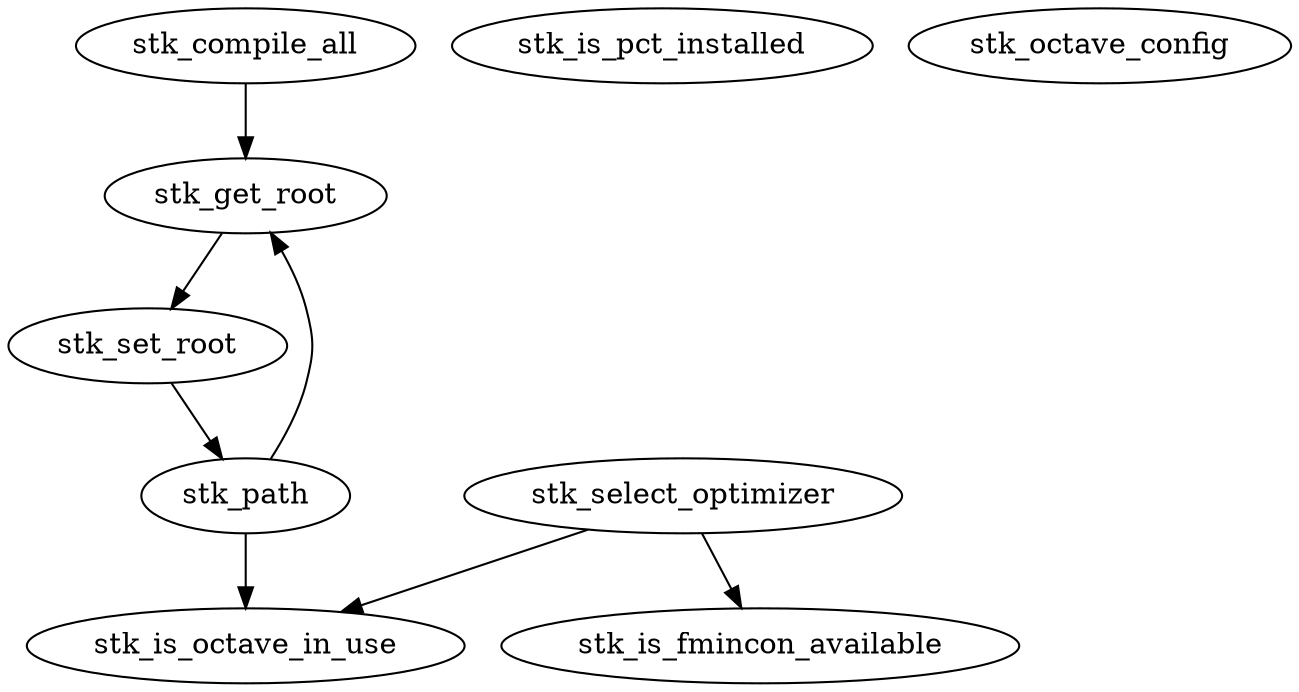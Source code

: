 /* Created by mdot for Matlab */
digraph m2html {
  stk_compile_all -> stk_get_root;
  stk_get_root -> stk_set_root;
  stk_path -> stk_get_root;
  stk_path -> stk_is_octave_in_use;
  stk_select_optimizer -> stk_is_fmincon_available;
  stk_select_optimizer -> stk_is_octave_in_use;
  stk_set_root -> stk_path;

  stk_compile_all [URL="stk_compile_all.html"];
  stk_get_root [URL="stk_get_root.html"];
  stk_is_fmincon_available [URL="stk_is_fmincon_available.html"];
  stk_is_octave_in_use [URL="stk_is_octave_in_use.html"];
  stk_is_pct_installed [URL="stk_is_pct_installed.html"];
  stk_octave_config [URL="stk_octave_config.html"];
  stk_path [URL="stk_path.html"];
  stk_select_optimizer [URL="stk_select_optimizer.html"];
  stk_set_root [URL="stk_set_root.html"];
}